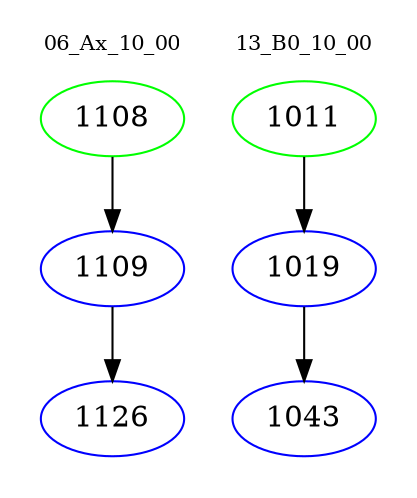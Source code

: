 digraph{
subgraph cluster_0 {
color = white
label = "06_Ax_10_00";
fontsize=10;
T0_1108 [label="1108", color="green"]
T0_1108 -> T0_1109 [color="black"]
T0_1109 [label="1109", color="blue"]
T0_1109 -> T0_1126 [color="black"]
T0_1126 [label="1126", color="blue"]
}
subgraph cluster_1 {
color = white
label = "13_B0_10_00";
fontsize=10;
T1_1011 [label="1011", color="green"]
T1_1011 -> T1_1019 [color="black"]
T1_1019 [label="1019", color="blue"]
T1_1019 -> T1_1043 [color="black"]
T1_1043 [label="1043", color="blue"]
}
}

